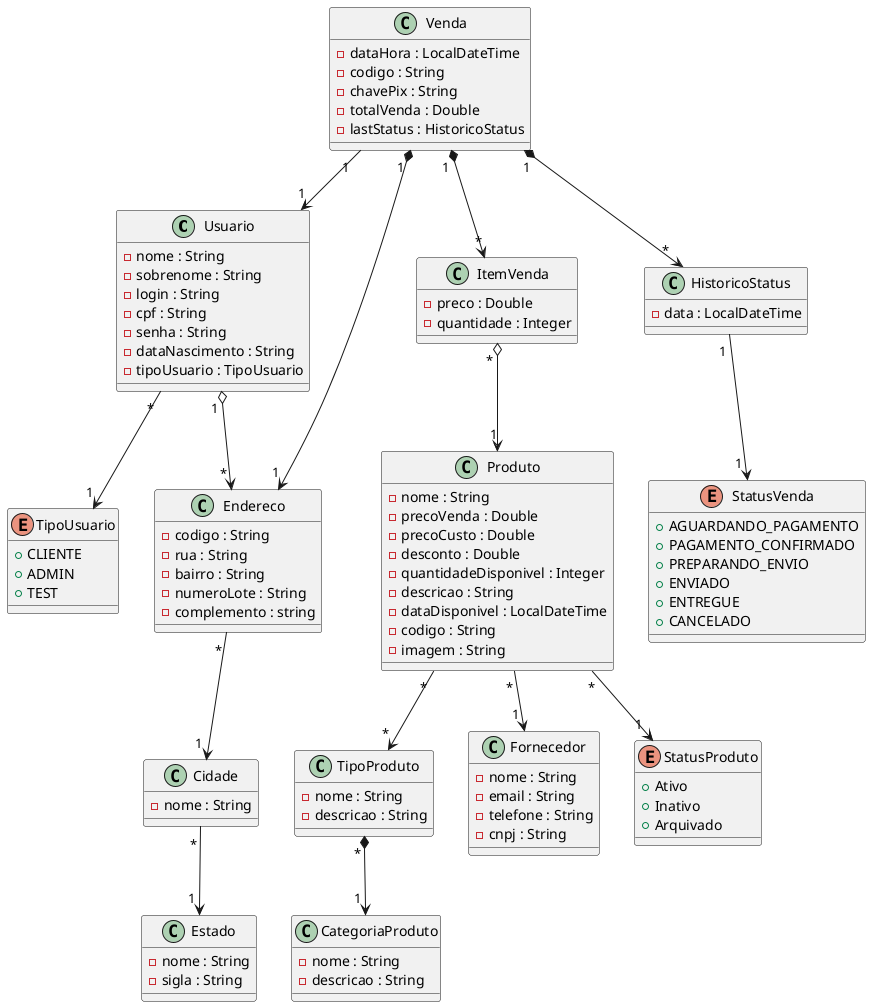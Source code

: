 @startuml TrabalhoTopicos

class Usuario {
  - nome : String
  - sobrenome : String
  - login : String
  - cpf : String
  - senha : String
  - dataNascimento : String
  - tipoUsuario : TipoUsuario
}

Usuario " * " --> " 1 " TipoUsuario
Usuario " 1 " o--> " * " Endereco


enum TipoUsuario{
  + CLIENTE
  + ADMIN
  + TEST
}

class Endereco {
  - codigo : String
  - rua : String
  - bairro : String
  - numeroLote : String
  - complemento : string
}

Endereco " * " --> " 1 " Cidade

class Cidade {
  - nome : String
}

Cidade " * " --> " 1 " Estado

class Estado {
  - nome : String
  - sigla : String
}

class CategoriaProduto {
  - nome : String
  - descricao : String
}

class TipoProduto {
  - nome : String
  - descricao : String
}

TipoProduto " * " *--> " 1 " CategoriaProduto

class Fornecedor {
  - nome : String
  - email : String
  - telefone : String
  - cnpj : String

}

class Produto {
  - nome : String
  - precoVenda : Double
  - precoCusto : Double
  - desconto : Double
  - quantidadeDisponivel : Integer
  - descricao : String
  - dataDisponivel : LocalDateTime
  - codigo : String
  - imagem : String
}

Produto " * " --> " * " TipoProduto
Produto " * " --> " 1 " StatusProduto
Produto " * " --> " 1 " Fornecedor

enum StatusProduto {
  + Ativo
  + Inativo
  + Arquivado
}


class ItemVenda {
  - preco : Double
  - quantidade : Integer
}

ItemVenda " * " o--> " 1" Produto


class HistoricoStatus {
  - data : LocalDateTime
}

enum StatusVenda {
  + AGUARDANDO_PAGAMENTO
  + PAGAMENTO_CONFIRMADO
  + PREPARANDO_ENVIO
  + ENVIADO
  + ENTREGUE
  + CANCELADO
}

HistoricoStatus " 1 " --> " 1 " StatusVenda

class Venda {
  - dataHora : LocalDateTime
  - codigo : String
  - chavePix : String
  - totalVenda : Double
  - lastStatus : HistoricoStatus
}

Venda " 1 " *--> " *" ItemVenda
Venda " 1 " *--> " * " HistoricoStatus
Venda " 1 " --> " 1 " Usuario
Venda " 1 " *--> " 1 " Endereco


' class Avaliacao {
'   - data : LocalDate
'   - estrelas : Integer
'   - descricao : String
' }

' enum QuantidadeEstrelas  {
'   + UMA : int
'   + DUAS : int
'   + TRES : int
'   + QUATRO : int
'   + CINCO : int
' }

@enduml
